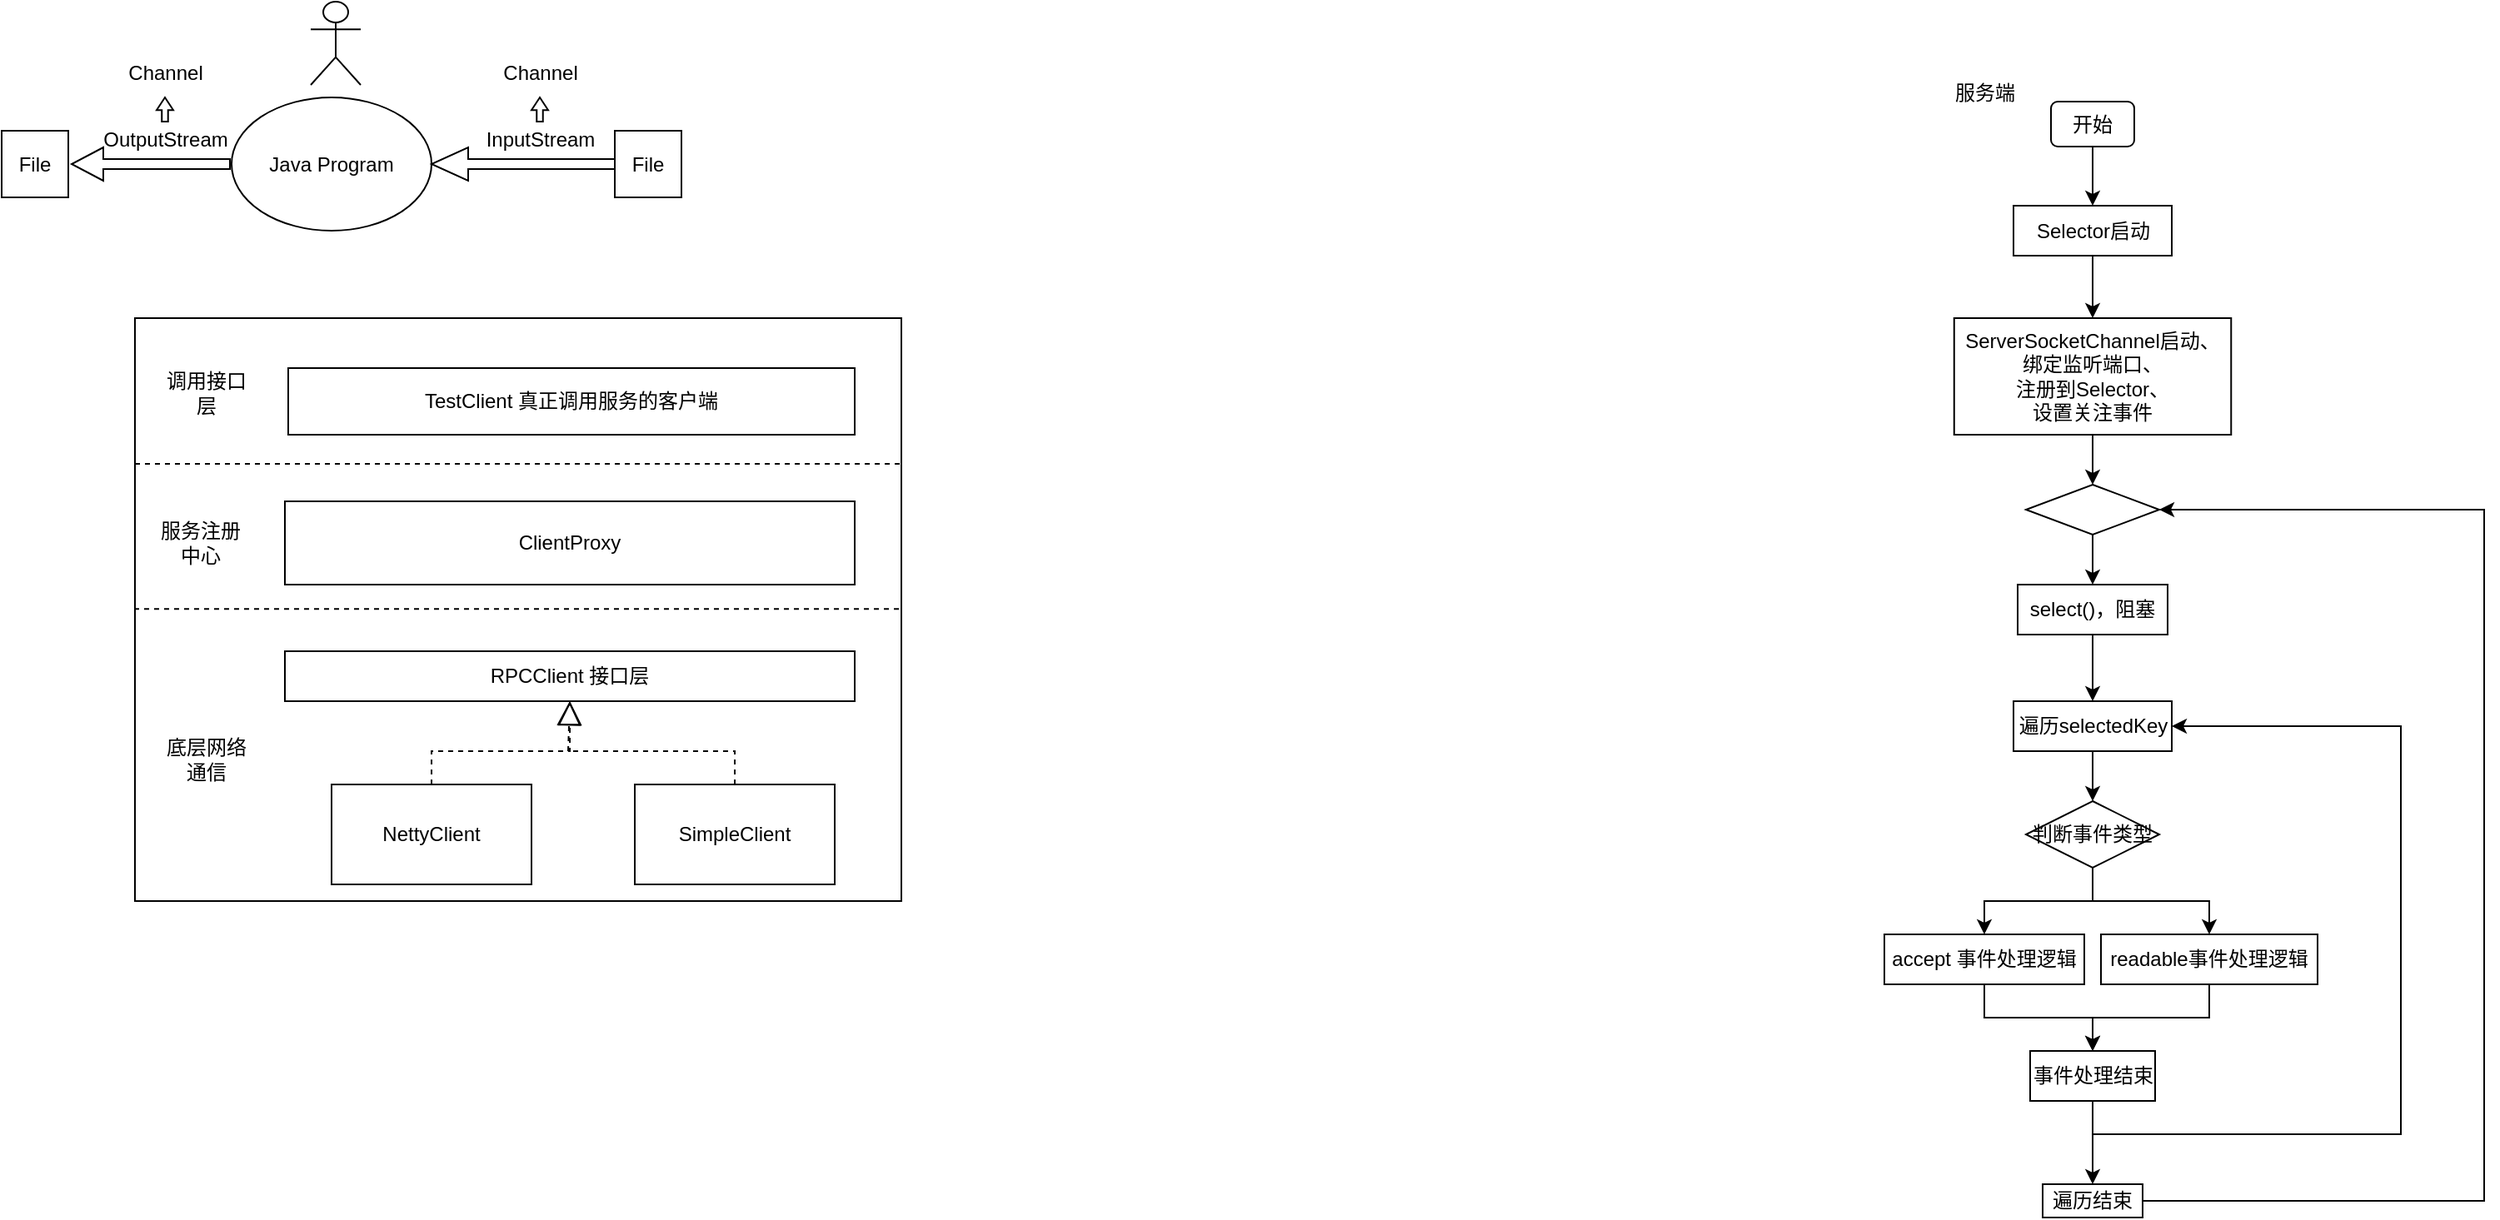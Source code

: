<mxfile version="24.7.5">
  <diagram name="第 1 页" id="k_L87vpVJMxWFClD1Jou">
    <mxGraphModel dx="890" dy="360" grid="1" gridSize="10" guides="1" tooltips="1" connect="1" arrows="1" fold="1" page="1" pageScale="1" pageWidth="1654" pageHeight="2336" math="0" shadow="0">
      <root>
        <mxCell id="0" />
        <mxCell id="1" parent="0" />
        <mxCell id="2XFg3Gak4tkVolBtVetQ-1" value="Java Program" style="ellipse;whiteSpace=wrap;html=1;" parent="1" vertex="1">
          <mxGeometry x="168" y="97.5" width="120" height="80" as="geometry" />
        </mxCell>
        <mxCell id="2XFg3Gak4tkVolBtVetQ-3" value="File" style="whiteSpace=wrap;html=1;aspect=fixed;" parent="1" vertex="1">
          <mxGeometry x="398" y="117.5" width="40" height="40" as="geometry" />
        </mxCell>
        <mxCell id="2XFg3Gak4tkVolBtVetQ-6" value="" style="shape=singleArrow;direction=west;whiteSpace=wrap;html=1;" parent="1" vertex="1">
          <mxGeometry x="288" y="127.5" width="110" height="20" as="geometry" />
        </mxCell>
        <mxCell id="2XFg3Gak4tkVolBtVetQ-7" value="InputStream" style="text;html=1;align=center;verticalAlign=middle;resizable=0;points=[];autosize=1;strokeColor=none;fillColor=none;" parent="1" vertex="1">
          <mxGeometry x="308" y="107.5" width="90" height="30" as="geometry" />
        </mxCell>
        <mxCell id="2XFg3Gak4tkVolBtVetQ-8" value="File" style="whiteSpace=wrap;html=1;aspect=fixed;" parent="1" vertex="1">
          <mxGeometry x="30" y="117.5" width="40" height="40" as="geometry" />
        </mxCell>
        <mxCell id="2XFg3Gak4tkVolBtVetQ-9" value="OutputStream" style="text;html=1;align=center;verticalAlign=middle;resizable=0;points=[];autosize=1;strokeColor=none;fillColor=none;" parent="1" vertex="1">
          <mxGeometry x="78" y="107.5" width="100" height="30" as="geometry" />
        </mxCell>
        <mxCell id="2XFg3Gak4tkVolBtVetQ-10" value="" style="shape=singleArrow;direction=north;whiteSpace=wrap;html=1;rotation=-90;" parent="1" vertex="1">
          <mxGeometry x="109.5" y="90" width="20" height="95" as="geometry" />
        </mxCell>
        <mxCell id="2XFg3Gak4tkVolBtVetQ-13" value="" style="shape=umlActor;verticalLabelPosition=bottom;verticalAlign=top;html=1;" parent="1" vertex="1">
          <mxGeometry x="215.5" y="40" width="30" height="50" as="geometry" />
        </mxCell>
        <mxCell id="2EYVOyrGGRu7xW8oFNlG-1" value="" style="shape=singleArrow;direction=north;whiteSpace=wrap;html=1;arrowWidth=0.374;arrowSize=0.523;" parent="1" vertex="1">
          <mxGeometry x="348" y="97.5" width="10" height="14.5" as="geometry" />
        </mxCell>
        <mxCell id="2EYVOyrGGRu7xW8oFNlG-2" value="" style="shape=singleArrow;direction=north;whiteSpace=wrap;html=1;arrowWidth=0.374;arrowSize=0.523;" parent="1" vertex="1">
          <mxGeometry x="123" y="97.5" width="10" height="14.5" as="geometry" />
        </mxCell>
        <mxCell id="2EYVOyrGGRu7xW8oFNlG-3" value="Channel" style="text;html=1;align=center;verticalAlign=middle;resizable=0;points=[];autosize=1;strokeColor=none;fillColor=none;" parent="1" vertex="1">
          <mxGeometry x="93" y="67.5" width="70" height="30" as="geometry" />
        </mxCell>
        <mxCell id="2EYVOyrGGRu7xW8oFNlG-4" value="Channel" style="text;html=1;align=center;verticalAlign=middle;resizable=0;points=[];autosize=1;strokeColor=none;fillColor=none;" parent="1" vertex="1">
          <mxGeometry x="318" y="67.5" width="70" height="30" as="geometry" />
        </mxCell>
        <mxCell id="TCFafkOZMmIL3am7oXdM-23" value="" style="group" parent="1" vertex="1" connectable="0">
          <mxGeometry x="1160" y="80" width="360" height="690" as="geometry" />
        </mxCell>
        <mxCell id="2EYVOyrGGRu7xW8oFNlG-6" value="服务端" style="text;html=1;align=center;verticalAlign=middle;resizable=0;points=[];autosize=1;strokeColor=none;fillColor=none;" parent="TCFafkOZMmIL3am7oXdM-23" vertex="1">
          <mxGeometry x="30" width="60" height="30" as="geometry" />
        </mxCell>
        <mxCell id="TCFafkOZMmIL3am7oXdM-2" style="edgeStyle=orthogonalEdgeStyle;rounded=0;orthogonalLoop=1;jettySize=auto;html=1;exitX=0.5;exitY=1;exitDx=0;exitDy=0;entryX=0.5;entryY=0;entryDx=0;entryDy=0;" parent="TCFafkOZMmIL3am7oXdM-23" source="2EYVOyrGGRu7xW8oFNlG-7" target="2EYVOyrGGRu7xW8oFNlG-8" edge="1">
          <mxGeometry relative="1" as="geometry" />
        </mxCell>
        <mxCell id="2EYVOyrGGRu7xW8oFNlG-7" value="开始" style="rounded=1;whiteSpace=wrap;html=1;" parent="TCFafkOZMmIL3am7oXdM-23" vertex="1">
          <mxGeometry x="100" y="20" width="50" height="27" as="geometry" />
        </mxCell>
        <mxCell id="TCFafkOZMmIL3am7oXdM-3" style="edgeStyle=orthogonalEdgeStyle;rounded=0;orthogonalLoop=1;jettySize=auto;html=1;exitX=0.5;exitY=1;exitDx=0;exitDy=0;entryX=0.5;entryY=0;entryDx=0;entryDy=0;" parent="TCFafkOZMmIL3am7oXdM-23" source="2EYVOyrGGRu7xW8oFNlG-8" target="TCFafkOZMmIL3am7oXdM-1" edge="1">
          <mxGeometry relative="1" as="geometry" />
        </mxCell>
        <mxCell id="2EYVOyrGGRu7xW8oFNlG-8" value="Selector启动" style="rounded=0;whiteSpace=wrap;html=1;" parent="TCFafkOZMmIL3am7oXdM-23" vertex="1">
          <mxGeometry x="77.5" y="82.5" width="95" height="30" as="geometry" />
        </mxCell>
        <mxCell id="TCFafkOZMmIL3am7oXdM-7" style="edgeStyle=orthogonalEdgeStyle;rounded=0;orthogonalLoop=1;jettySize=auto;html=1;exitX=0.5;exitY=1;exitDx=0;exitDy=0;entryX=0.5;entryY=0;entryDx=0;entryDy=0;" parent="TCFafkOZMmIL3am7oXdM-23" source="TCFafkOZMmIL3am7oXdM-1" target="TCFafkOZMmIL3am7oXdM-4" edge="1">
          <mxGeometry relative="1" as="geometry" />
        </mxCell>
        <mxCell id="TCFafkOZMmIL3am7oXdM-1" value="ServerSocketChannel启动、&lt;div&gt;绑定监听端口、&lt;/div&gt;&lt;div&gt;注册到Selector、&lt;/div&gt;&lt;div&gt;设置关注事件&lt;/div&gt;" style="rounded=0;whiteSpace=wrap;html=1;" parent="TCFafkOZMmIL3am7oXdM-23" vertex="1">
          <mxGeometry x="41.88" y="150" width="166.25" height="70" as="geometry" />
        </mxCell>
        <mxCell id="TCFafkOZMmIL3am7oXdM-6" style="edgeStyle=orthogonalEdgeStyle;rounded=0;orthogonalLoop=1;jettySize=auto;html=1;exitX=0.5;exitY=1;exitDx=0;exitDy=0;entryX=0.5;entryY=0;entryDx=0;entryDy=0;" parent="TCFafkOZMmIL3am7oXdM-23" source="TCFafkOZMmIL3am7oXdM-4" target="TCFafkOZMmIL3am7oXdM-5" edge="1">
          <mxGeometry relative="1" as="geometry" />
        </mxCell>
        <mxCell id="TCFafkOZMmIL3am7oXdM-4" value="" style="rhombus;whiteSpace=wrap;html=1;" parent="TCFafkOZMmIL3am7oXdM-23" vertex="1">
          <mxGeometry x="85" y="250" width="80" height="30" as="geometry" />
        </mxCell>
        <mxCell id="TCFafkOZMmIL3am7oXdM-9" style="edgeStyle=orthogonalEdgeStyle;rounded=0;orthogonalLoop=1;jettySize=auto;html=1;exitX=0.5;exitY=1;exitDx=0;exitDy=0;entryX=0.5;entryY=0;entryDx=0;entryDy=0;" parent="TCFafkOZMmIL3am7oXdM-23" source="TCFafkOZMmIL3am7oXdM-5" target="TCFafkOZMmIL3am7oXdM-8" edge="1">
          <mxGeometry relative="1" as="geometry" />
        </mxCell>
        <mxCell id="TCFafkOZMmIL3am7oXdM-5" value="select()，阻塞" style="rounded=0;whiteSpace=wrap;html=1;" parent="TCFafkOZMmIL3am7oXdM-23" vertex="1">
          <mxGeometry x="80" y="310" width="90" height="30" as="geometry" />
        </mxCell>
        <mxCell id="TCFafkOZMmIL3am7oXdM-11" style="edgeStyle=orthogonalEdgeStyle;rounded=0;orthogonalLoop=1;jettySize=auto;html=1;exitX=0.5;exitY=1;exitDx=0;exitDy=0;entryX=0.5;entryY=0;entryDx=0;entryDy=0;" parent="TCFafkOZMmIL3am7oXdM-23" source="TCFafkOZMmIL3am7oXdM-8" target="TCFafkOZMmIL3am7oXdM-10" edge="1">
          <mxGeometry relative="1" as="geometry" />
        </mxCell>
        <mxCell id="TCFafkOZMmIL3am7oXdM-8" value="遍历selectedKey" style="rounded=0;whiteSpace=wrap;html=1;" parent="TCFafkOZMmIL3am7oXdM-23" vertex="1">
          <mxGeometry x="77.5" y="380" width="95" height="30" as="geometry" />
        </mxCell>
        <mxCell id="TCFafkOZMmIL3am7oXdM-14" style="edgeStyle=orthogonalEdgeStyle;rounded=0;orthogonalLoop=1;jettySize=auto;html=1;exitX=0.5;exitY=1;exitDx=0;exitDy=0;entryX=0.5;entryY=0;entryDx=0;entryDy=0;" parent="TCFafkOZMmIL3am7oXdM-23" source="TCFafkOZMmIL3am7oXdM-10" target="TCFafkOZMmIL3am7oXdM-13" edge="1">
          <mxGeometry relative="1" as="geometry" />
        </mxCell>
        <mxCell id="TCFafkOZMmIL3am7oXdM-15" style="edgeStyle=orthogonalEdgeStyle;rounded=0;orthogonalLoop=1;jettySize=auto;html=1;exitX=0.5;exitY=1;exitDx=0;exitDy=0;entryX=0.5;entryY=0;entryDx=0;entryDy=0;" parent="TCFafkOZMmIL3am7oXdM-23" source="TCFafkOZMmIL3am7oXdM-10" target="TCFafkOZMmIL3am7oXdM-12" edge="1">
          <mxGeometry relative="1" as="geometry" />
        </mxCell>
        <mxCell id="TCFafkOZMmIL3am7oXdM-10" value="判断事件类型" style="rhombus;whiteSpace=wrap;html=1;" parent="TCFafkOZMmIL3am7oXdM-23" vertex="1">
          <mxGeometry x="85" y="440" width="80" height="40" as="geometry" />
        </mxCell>
        <mxCell id="TCFafkOZMmIL3am7oXdM-16" style="edgeStyle=orthogonalEdgeStyle;rounded=0;orthogonalLoop=1;jettySize=auto;html=1;exitX=0.5;exitY=1;exitDx=0;exitDy=0;entryX=0.5;entryY=0;entryDx=0;entryDy=0;" parent="TCFafkOZMmIL3am7oXdM-23" source="TCFafkOZMmIL3am7oXdM-12" target="TCFafkOZMmIL3am7oXdM-17" edge="1">
          <mxGeometry relative="1" as="geometry">
            <mxPoint x="120" y="590" as="targetPoint" />
          </mxGeometry>
        </mxCell>
        <mxCell id="TCFafkOZMmIL3am7oXdM-12" value="accept 事件处理逻辑" style="rounded=0;whiteSpace=wrap;html=1;" parent="TCFafkOZMmIL3am7oXdM-23" vertex="1">
          <mxGeometry y="520" width="120" height="30" as="geometry" />
        </mxCell>
        <mxCell id="TCFafkOZMmIL3am7oXdM-18" style="edgeStyle=orthogonalEdgeStyle;rounded=0;orthogonalLoop=1;jettySize=auto;html=1;exitX=0.5;exitY=1;exitDx=0;exitDy=0;entryX=0.5;entryY=0;entryDx=0;entryDy=0;" parent="TCFafkOZMmIL3am7oXdM-23" source="TCFafkOZMmIL3am7oXdM-13" target="TCFafkOZMmIL3am7oXdM-17" edge="1">
          <mxGeometry relative="1" as="geometry" />
        </mxCell>
        <mxCell id="TCFafkOZMmIL3am7oXdM-13" value="readable事件处理逻辑" style="rounded=0;whiteSpace=wrap;html=1;" parent="TCFafkOZMmIL3am7oXdM-23" vertex="1">
          <mxGeometry x="130" y="520" width="130" height="30" as="geometry" />
        </mxCell>
        <mxCell id="TCFafkOZMmIL3am7oXdM-19" style="edgeStyle=orthogonalEdgeStyle;rounded=0;orthogonalLoop=1;jettySize=auto;html=1;exitX=0.5;exitY=1;exitDx=0;exitDy=0;entryX=1;entryY=0.5;entryDx=0;entryDy=0;" parent="TCFafkOZMmIL3am7oXdM-23" source="TCFafkOZMmIL3am7oXdM-17" target="TCFafkOZMmIL3am7oXdM-8" edge="1">
          <mxGeometry relative="1" as="geometry">
            <Array as="points">
              <mxPoint x="125" y="640" />
              <mxPoint x="310" y="640" />
              <mxPoint x="310" y="395" />
            </Array>
          </mxGeometry>
        </mxCell>
        <mxCell id="TCFafkOZMmIL3am7oXdM-21" style="edgeStyle=orthogonalEdgeStyle;rounded=0;orthogonalLoop=1;jettySize=auto;html=1;exitX=0.5;exitY=1;exitDx=0;exitDy=0;entryX=0.5;entryY=0;entryDx=0;entryDy=0;" parent="TCFafkOZMmIL3am7oXdM-23" source="TCFafkOZMmIL3am7oXdM-17" target="TCFafkOZMmIL3am7oXdM-20" edge="1">
          <mxGeometry relative="1" as="geometry" />
        </mxCell>
        <mxCell id="TCFafkOZMmIL3am7oXdM-17" value="事件处理结束" style="rounded=0;whiteSpace=wrap;html=1;" parent="TCFafkOZMmIL3am7oXdM-23" vertex="1">
          <mxGeometry x="87.5" y="590" width="75" height="30" as="geometry" />
        </mxCell>
        <mxCell id="TCFafkOZMmIL3am7oXdM-22" style="edgeStyle=orthogonalEdgeStyle;rounded=0;orthogonalLoop=1;jettySize=auto;html=1;exitX=1;exitY=0.5;exitDx=0;exitDy=0;entryX=1;entryY=0.5;entryDx=0;entryDy=0;" parent="TCFafkOZMmIL3am7oXdM-23" source="TCFafkOZMmIL3am7oXdM-20" target="TCFafkOZMmIL3am7oXdM-4" edge="1">
          <mxGeometry relative="1" as="geometry">
            <Array as="points">
              <mxPoint x="360" y="680" />
              <mxPoint x="360" y="265" />
            </Array>
          </mxGeometry>
        </mxCell>
        <mxCell id="TCFafkOZMmIL3am7oXdM-20" value="遍历结束" style="rounded=0;whiteSpace=wrap;html=1;" parent="TCFafkOZMmIL3am7oXdM-23" vertex="1">
          <mxGeometry x="95" y="670" width="60" height="20" as="geometry" />
        </mxCell>
        <mxCell id="wMNM3YdEwWt4oIQOHs1E-8" value="" style="group" vertex="1" connectable="0" parent="1">
          <mxGeometry x="109.5" y="230" width="460.5" height="350" as="geometry" />
        </mxCell>
        <mxCell id="wMNM3YdEwWt4oIQOHs1E-3" value="" style="rounded=0;whiteSpace=wrap;html=1;" vertex="1" parent="wMNM3YdEwWt4oIQOHs1E-8">
          <mxGeometry x="0.5" width="460" height="350" as="geometry" />
        </mxCell>
        <mxCell id="TCFafkOZMmIL3am7oXdM-24" value="RPCClient 接口层" style="rounded=0;whiteSpace=wrap;html=1;" parent="wMNM3YdEwWt4oIQOHs1E-8" vertex="1">
          <mxGeometry x="90.5" y="200" width="342" height="30" as="geometry" />
        </mxCell>
        <mxCell id="TCFafkOZMmIL3am7oXdM-25" value="ClientProxy" style="rounded=0;whiteSpace=wrap;html=1;" parent="wMNM3YdEwWt4oIQOHs1E-8" vertex="1">
          <mxGeometry x="90.5" y="110" width="342" height="50" as="geometry" />
        </mxCell>
        <mxCell id="TCFafkOZMmIL3am7oXdM-26" value="NettyClient" style="rounded=0;whiteSpace=wrap;html=1;" parent="wMNM3YdEwWt4oIQOHs1E-8" vertex="1">
          <mxGeometry x="118.5" y="280" width="120" height="60" as="geometry" />
        </mxCell>
        <mxCell id="TCFafkOZMmIL3am7oXdM-27" value="SimpleClient" style="rounded=0;whiteSpace=wrap;html=1;" parent="wMNM3YdEwWt4oIQOHs1E-8" vertex="1">
          <mxGeometry x="300.5" y="280" width="120" height="60" as="geometry" />
        </mxCell>
        <mxCell id="TCFafkOZMmIL3am7oXdM-28" value="TestClient 真正调用服务的客户端" style="rounded=0;whiteSpace=wrap;html=1;" parent="wMNM3YdEwWt4oIQOHs1E-8" vertex="1">
          <mxGeometry x="92.5" y="30" width="340" height="40" as="geometry" />
        </mxCell>
        <mxCell id="TCFafkOZMmIL3am7oXdM-31" value="" style="endArrow=block;dashed=1;endFill=0;endSize=12;html=1;rounded=0;exitX=0.5;exitY=0;exitDx=0;exitDy=0;entryX=0.5;entryY=1;entryDx=0;entryDy=0;" parent="wMNM3YdEwWt4oIQOHs1E-8" source="TCFafkOZMmIL3am7oXdM-26" target="TCFafkOZMmIL3am7oXdM-24" edge="1">
          <mxGeometry width="160" relative="1" as="geometry">
            <mxPoint x="380.5" y="260" as="sourcePoint" />
            <mxPoint x="540.5" y="260" as="targetPoint" />
            <Array as="points">
              <mxPoint x="178.5" y="260" />
              <mxPoint x="210.5" y="260" />
              <mxPoint x="261.5" y="260" />
            </Array>
          </mxGeometry>
        </mxCell>
        <mxCell id="TCFafkOZMmIL3am7oXdM-32" value="" style="endArrow=block;dashed=1;endFill=0;endSize=12;html=1;rounded=0;exitX=0.5;exitY=0;exitDx=0;exitDy=0;entryX=0.5;entryY=1;entryDx=0;entryDy=0;" parent="wMNM3YdEwWt4oIQOHs1E-8" source="TCFafkOZMmIL3am7oXdM-27" target="TCFafkOZMmIL3am7oXdM-24" edge="1">
          <mxGeometry width="160" relative="1" as="geometry">
            <mxPoint x="176.5" y="290" as="sourcePoint" />
            <mxPoint x="261.5" y="240" as="targetPoint" />
            <Array as="points">
              <mxPoint x="360.5" y="260" />
              <mxPoint x="260.5" y="260" />
            </Array>
          </mxGeometry>
        </mxCell>
        <mxCell id="wMNM3YdEwWt4oIQOHs1E-1" value="" style="endArrow=none;dashed=1;html=1;rounded=0;exitX=0;exitY=0.25;exitDx=0;exitDy=0;entryX=1;entryY=0.25;entryDx=0;entryDy=0;" edge="1" parent="wMNM3YdEwWt4oIQOHs1E-8" source="wMNM3YdEwWt4oIQOHs1E-3" target="wMNM3YdEwWt4oIQOHs1E-3">
          <mxGeometry width="50" height="50" relative="1" as="geometry">
            <mxPoint x="41.5" y="90" as="sourcePoint" />
            <mxPoint x="461.5" y="90" as="targetPoint" />
          </mxGeometry>
        </mxCell>
        <mxCell id="wMNM3YdEwWt4oIQOHs1E-4" value="" style="endArrow=none;dashed=1;html=1;rounded=0;exitX=0;exitY=0.25;exitDx=0;exitDy=0;entryX=1;entryY=0.25;entryDx=0;entryDy=0;" edge="1" parent="wMNM3YdEwWt4oIQOHs1E-8">
          <mxGeometry width="50" height="50" relative="1" as="geometry">
            <mxPoint y="174.66" as="sourcePoint" />
            <mxPoint x="460" y="174.66" as="targetPoint" />
          </mxGeometry>
        </mxCell>
        <mxCell id="wMNM3YdEwWt4oIQOHs1E-5" value="服务注册中心" style="text;html=1;align=center;verticalAlign=middle;whiteSpace=wrap;rounded=0;" vertex="1" parent="wMNM3YdEwWt4oIQOHs1E-8">
          <mxGeometry x="11.5" y="125" width="57" height="20" as="geometry" />
        </mxCell>
        <mxCell id="wMNM3YdEwWt4oIQOHs1E-6" value="底层网络通信" style="text;html=1;align=center;verticalAlign=middle;whiteSpace=wrap;rounded=0;" vertex="1" parent="wMNM3YdEwWt4oIQOHs1E-8">
          <mxGeometry x="13.5" y="250" width="60" height="30" as="geometry" />
        </mxCell>
        <mxCell id="wMNM3YdEwWt4oIQOHs1E-7" value="调用接口层" style="text;html=1;align=center;verticalAlign=middle;whiteSpace=wrap;rounded=0;" vertex="1" parent="wMNM3YdEwWt4oIQOHs1E-8">
          <mxGeometry x="13.5" y="30" width="60" height="30" as="geometry" />
        </mxCell>
      </root>
    </mxGraphModel>
  </diagram>
</mxfile>
